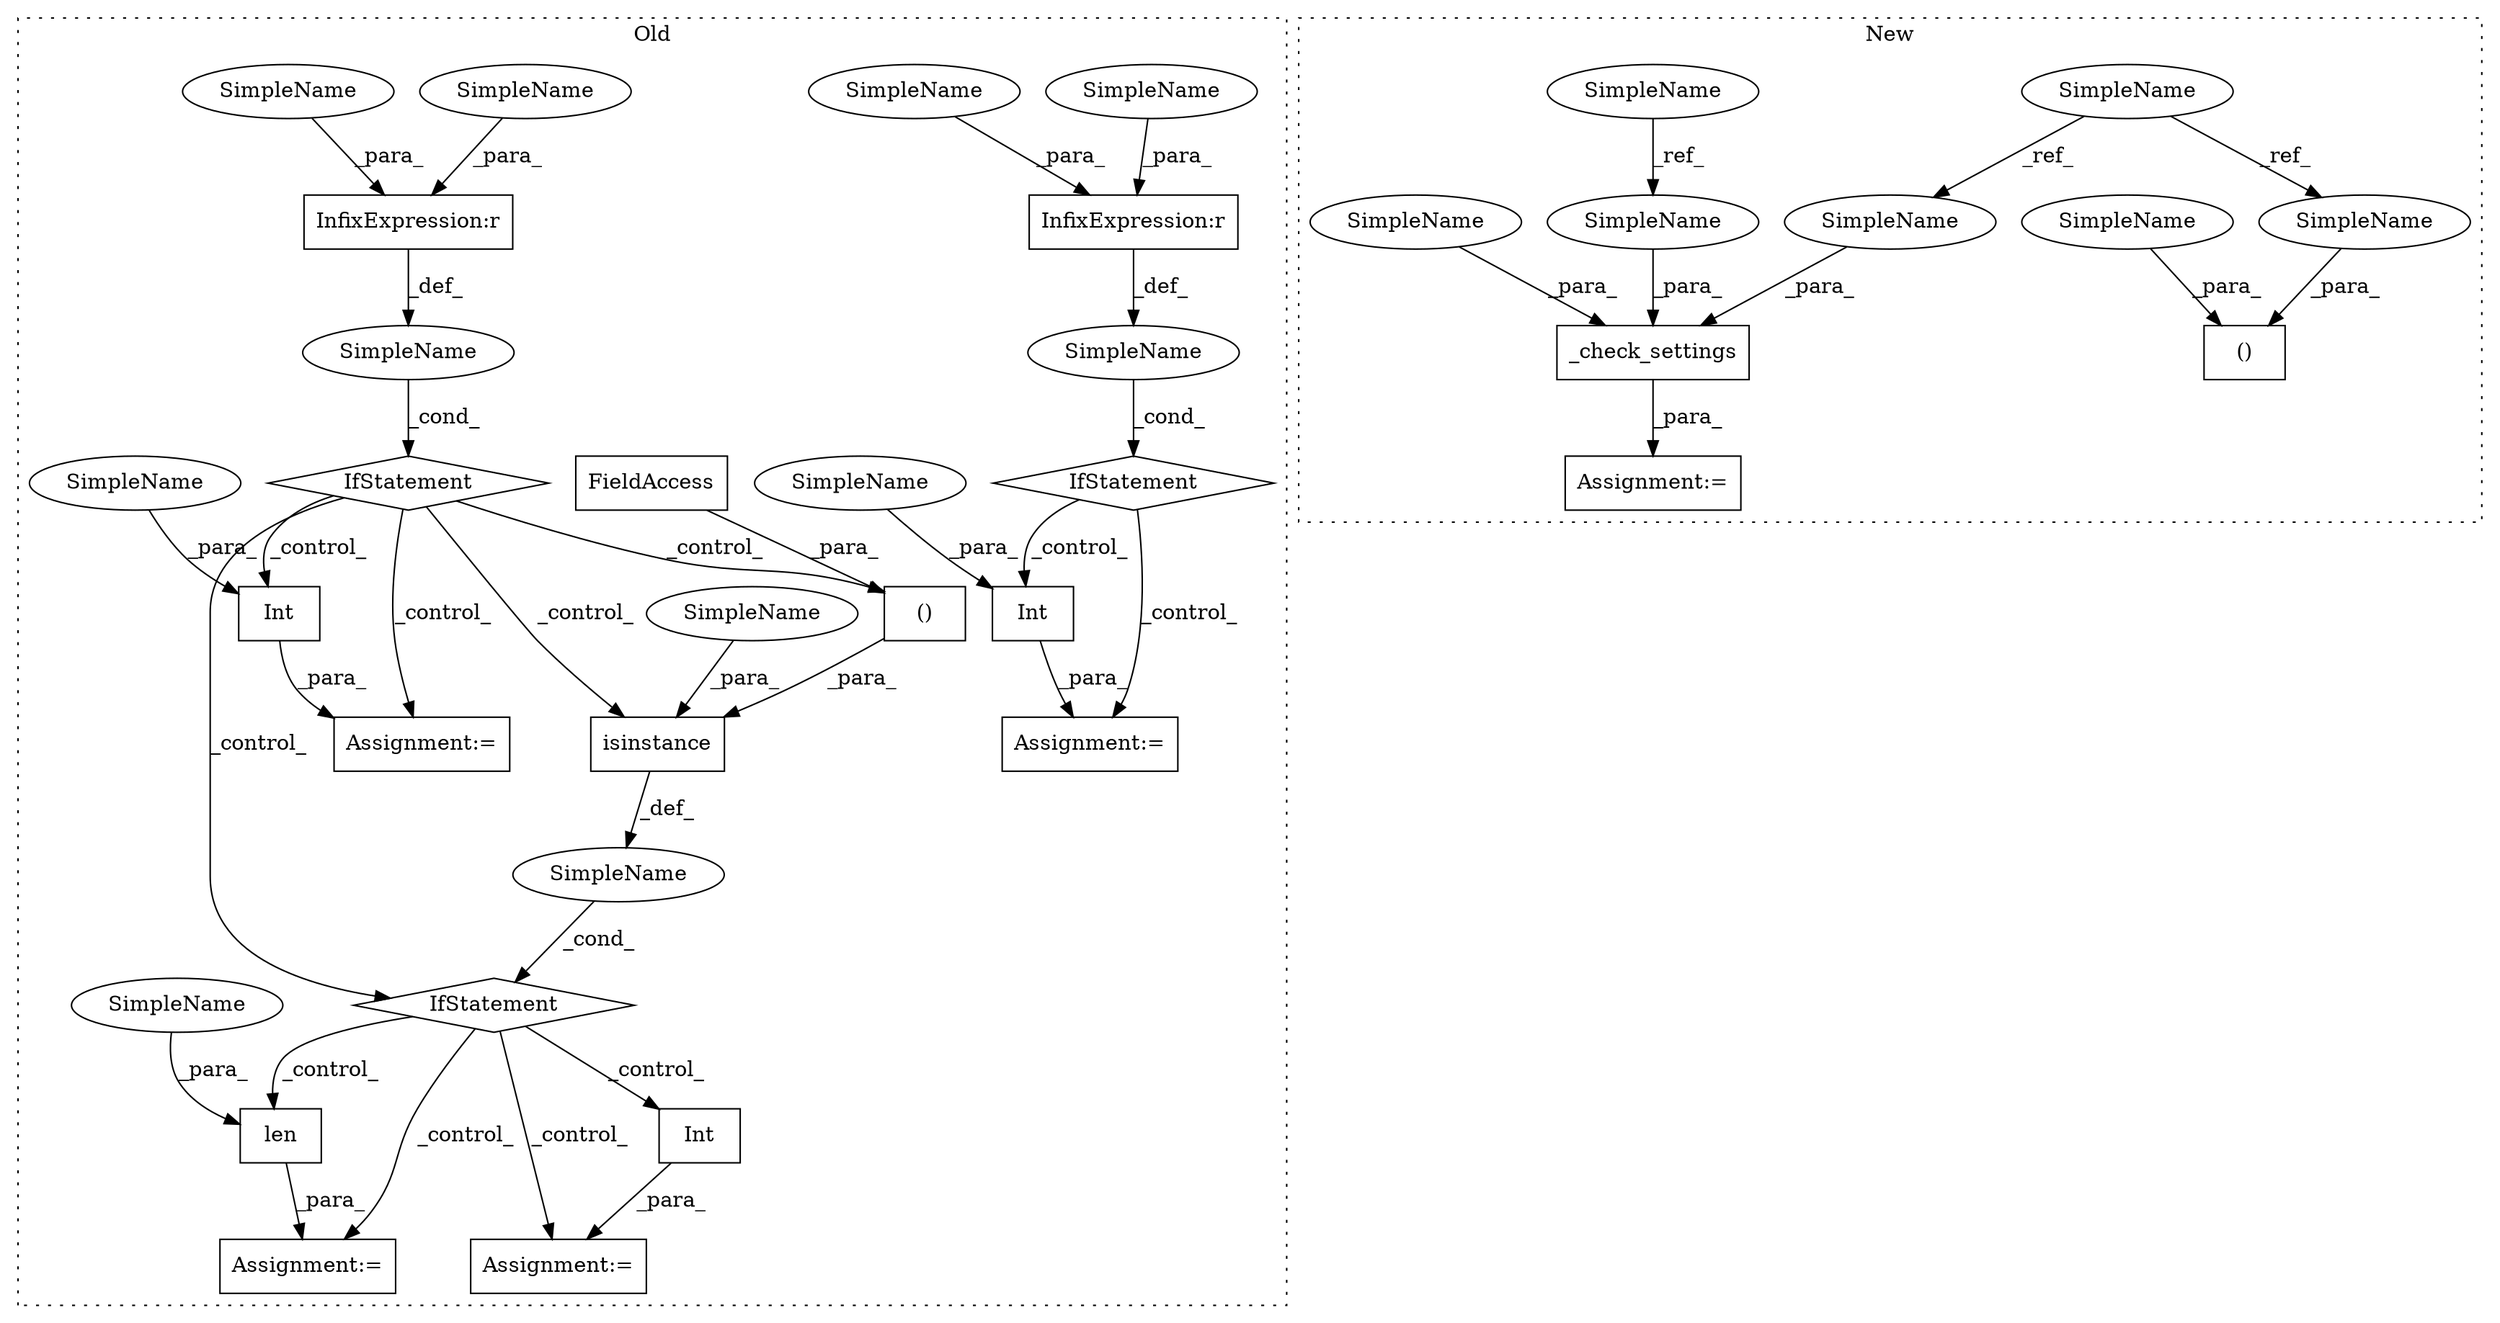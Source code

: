 digraph G {
subgraph cluster0 {
1 [label="isinstance" a="32" s="4321,4370" l="11,2" shape="box"];
3 [label="SimpleName" a="42" s="" l="" shape="ellipse"];
4 [label="Int" a="32" s="4392,4398" l="4,1" shape="box"];
5 [label="InfixExpression:r" a="27" s="4299" l="4" shape="box"];
6 [label="Int" a="32" s="4482,4493" l="4,1" shape="box"];
9 [label="InfixExpression:r" a="27" s="4518" l="4" shape="box"];
10 [label="Int" a="32" s="4545,4557" l="4,1" shape="box"];
11 [label="len" a="32" s="4433,4443" l="4,1" shape="box"];
12 [label="SimpleName" a="42" s="" l="" shape="ellipse"];
13 [label="IfStatement" a="25" s="4506,4526" l="4,2" shape="diamond"];
15 [label="IfStatement" a="25" s="4288,4307" l="4,2" shape="diamond"];
16 [label="SimpleName" a="42" s="" l="" shape="ellipse"];
17 [label="IfStatement" a="25" s="4317,4372" l="4,2" shape="diamond"];
19 [label="Assignment:=" a="7" s="4432" l="1" shape="box"];
20 [label="Assignment:=" a="7" s="4544" l="1" shape="box"];
21 [label="Assignment:=" a="7" s="4391" l="1" shape="box"];
22 [label="Assignment:=" a="7" s="4481" l="1" shape="box"];
23 [label="()" a="106" s="4346" l="24" shape="box"];
24 [label="FieldAccess" a="22" s="4365" l="5" shape="box"];
27 [label="SimpleName" a="42" s="4486" l="7" shape="ellipse"];
28 [label="SimpleName" a="42" s="4292" l="7" shape="ellipse"];
30 [label="SimpleName" a="42" s="4332" l="6" shape="ellipse"];
31 [label="SimpleName" a="42" s="4437" l="6" shape="ellipse"];
32 [label="SimpleName" a="42" s="4549" l="8" shape="ellipse"];
33 [label="SimpleName" a="42" s="4510" l="8" shape="ellipse"];
34 [label="SimpleName" a="42" s="4522" l="4" shape="ellipse"];
35 [label="SimpleName" a="42" s="4303" l="4" shape="ellipse"];
label = "Old";
style="dotted";
}
subgraph cluster1 {
2 [label="_check_settings" a="32" s="3948,3990" l="16,1" shape="box"];
7 [label="SimpleName" a="42" s="3821" l="7" shape="ellipse"];
8 [label="()" a="106" s="3918" l="28" shape="box"];
14 [label="SimpleName" a="42" s="3520" l="6" shape="ellipse"];
18 [label="Assignment:=" a="7" s="3946" l="2" shape="box"];
25 [label="SimpleName" a="42" s="3974" l="7" shape="ellipse"];
26 [label="SimpleName" a="42" s="3918" l="7" shape="ellipse"];
29 [label="SimpleName" a="42" s="3967" l="6" shape="ellipse"];
36 [label="SimpleName" a="42" s="3938" l="8" shape="ellipse"];
37 [label="SimpleName" a="42" s="3982" l="8" shape="ellipse"];
label = "New";
style="dotted";
}
1 -> 16 [label="_def_"];
2 -> 18 [label="_para_"];
3 -> 15 [label="_cond_"];
4 -> 21 [label="_para_"];
5 -> 3 [label="_def_"];
6 -> 22 [label="_para_"];
7 -> 26 [label="_ref_"];
7 -> 25 [label="_ref_"];
9 -> 12 [label="_def_"];
10 -> 20 [label="_para_"];
11 -> 19 [label="_para_"];
12 -> 13 [label="_cond_"];
13 -> 20 [label="_control_"];
13 -> 10 [label="_control_"];
14 -> 29 [label="_ref_"];
15 -> 22 [label="_control_"];
15 -> 23 [label="_control_"];
15 -> 17 [label="_control_"];
15 -> 1 [label="_control_"];
15 -> 6 [label="_control_"];
16 -> 17 [label="_cond_"];
17 -> 11 [label="_control_"];
17 -> 4 [label="_control_"];
17 -> 21 [label="_control_"];
17 -> 19 [label="_control_"];
23 -> 1 [label="_para_"];
24 -> 23 [label="_para_"];
25 -> 2 [label="_para_"];
26 -> 8 [label="_para_"];
27 -> 6 [label="_para_"];
28 -> 5 [label="_para_"];
29 -> 2 [label="_para_"];
30 -> 1 [label="_para_"];
31 -> 11 [label="_para_"];
32 -> 10 [label="_para_"];
33 -> 9 [label="_para_"];
34 -> 9 [label="_para_"];
35 -> 5 [label="_para_"];
36 -> 8 [label="_para_"];
37 -> 2 [label="_para_"];
}